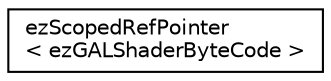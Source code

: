 digraph "Graphical Class Hierarchy"
{
 // LATEX_PDF_SIZE
  edge [fontname="Helvetica",fontsize="10",labelfontname="Helvetica",labelfontsize="10"];
  node [fontname="Helvetica",fontsize="10",shape=record];
  rankdir="LR";
  Node0 [label="ezScopedRefPointer\l\< ezGALShaderByteCode \>",height=0.2,width=0.4,color="black", fillcolor="white", style="filled",URL="$db/d20/classez_scoped_ref_pointer.htm",tooltip=" "];
}
